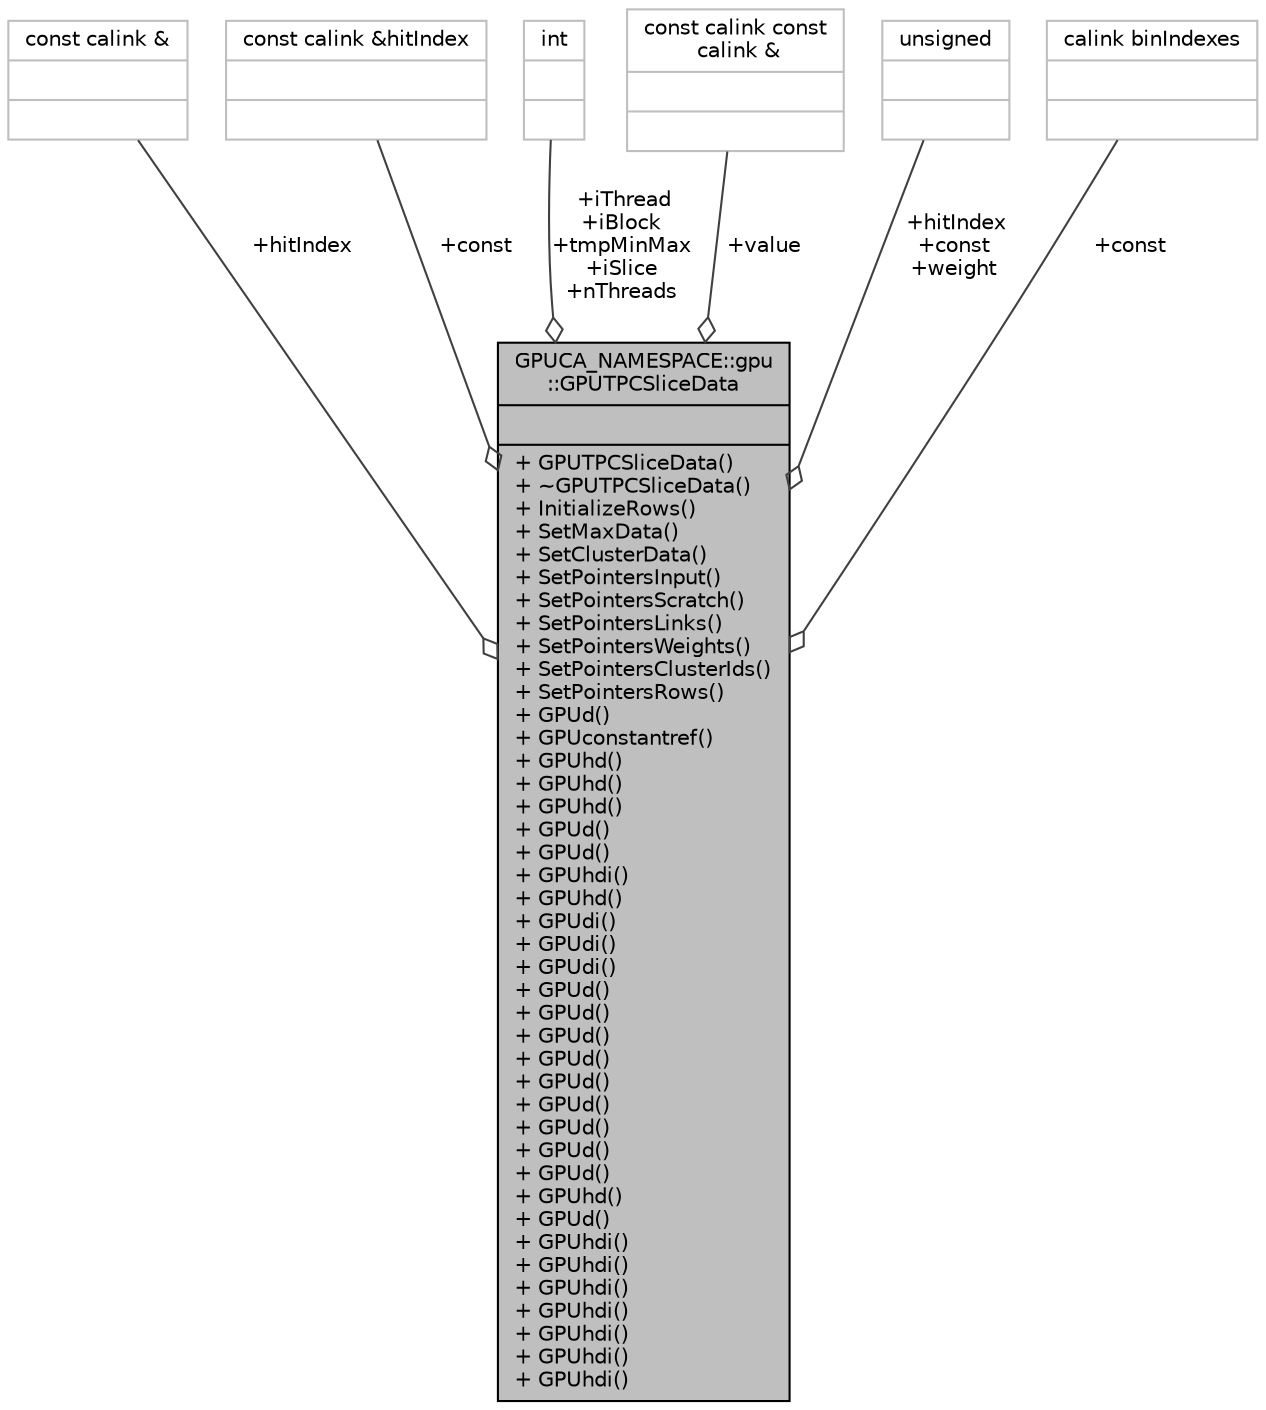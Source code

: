 digraph "GPUCA_NAMESPACE::gpu::GPUTPCSliceData"
{
 // INTERACTIVE_SVG=YES
  bgcolor="transparent";
  edge [fontname="Helvetica",fontsize="10",labelfontname="Helvetica",labelfontsize="10"];
  node [fontname="Helvetica",fontsize="10",shape=record];
  Node1 [label="{GPUCA_NAMESPACE::gpu\l::GPUTPCSliceData\n||+ GPUTPCSliceData()\l+ ~GPUTPCSliceData()\l+ InitializeRows()\l+ SetMaxData()\l+ SetClusterData()\l+ SetPointersInput()\l+ SetPointersScratch()\l+ SetPointersLinks()\l+ SetPointersWeights()\l+ SetPointersClusterIds()\l+ SetPointersRows()\l+ GPUd()\l+ GPUconstantref()\l+ GPUhd()\l+ GPUhd()\l+ GPUhd()\l+ GPUd()\l+ GPUd()\l+ GPUhdi()\l+ GPUhd()\l+ GPUdi()\l+ GPUdi()\l+ GPUdi()\l+ GPUd()\l+ GPUd()\l+ GPUd()\l+ GPUd()\l+ GPUd()\l+ GPUd()\l+ GPUd()\l+ GPUd()\l+ GPUd()\l+ GPUhd()\l+ GPUd()\l+ GPUhdi()\l+ GPUhdi()\l+ GPUhdi()\l+ GPUhdi()\l+ GPUhdi()\l+ GPUhdi()\l+ GPUhdi()\l}",height=0.2,width=0.4,color="black", fillcolor="grey75", style="filled", fontcolor="black"];
  Node2 -> Node1 [color="grey25",fontsize="10",style="solid",label=" +hitIndex" ,arrowhead="odiamond",fontname="Helvetica"];
  Node2 [label="{const calink &\n||}",height=0.2,width=0.4,color="grey75"];
  Node3 -> Node1 [color="grey25",fontsize="10",style="solid",label=" +const" ,arrowhead="odiamond",fontname="Helvetica"];
  Node3 [label="{const calink &hitIndex\n||}",height=0.2,width=0.4,color="grey75"];
  Node4 -> Node1 [color="grey25",fontsize="10",style="solid",label=" +iThread\n+iBlock\n+tmpMinMax\n+iSlice\n+nThreads" ,arrowhead="odiamond",fontname="Helvetica"];
  Node4 [label="{int\n||}",height=0.2,width=0.4,color="grey75"];
  Node5 -> Node1 [color="grey25",fontsize="10",style="solid",label=" +value" ,arrowhead="odiamond",fontname="Helvetica"];
  Node5 [label="{const calink const\l calink &\n||}",height=0.2,width=0.4,color="grey75"];
  Node6 -> Node1 [color="grey25",fontsize="10",style="solid",label=" +hitIndex\n+const\n+weight" ,arrowhead="odiamond",fontname="Helvetica"];
  Node6 [label="{unsigned\n||}",height=0.2,width=0.4,color="grey75"];
  Node7 -> Node1 [color="grey25",fontsize="10",style="solid",label=" +const" ,arrowhead="odiamond",fontname="Helvetica"];
  Node7 [label="{calink binIndexes\n||}",height=0.2,width=0.4,color="grey75"];
}
